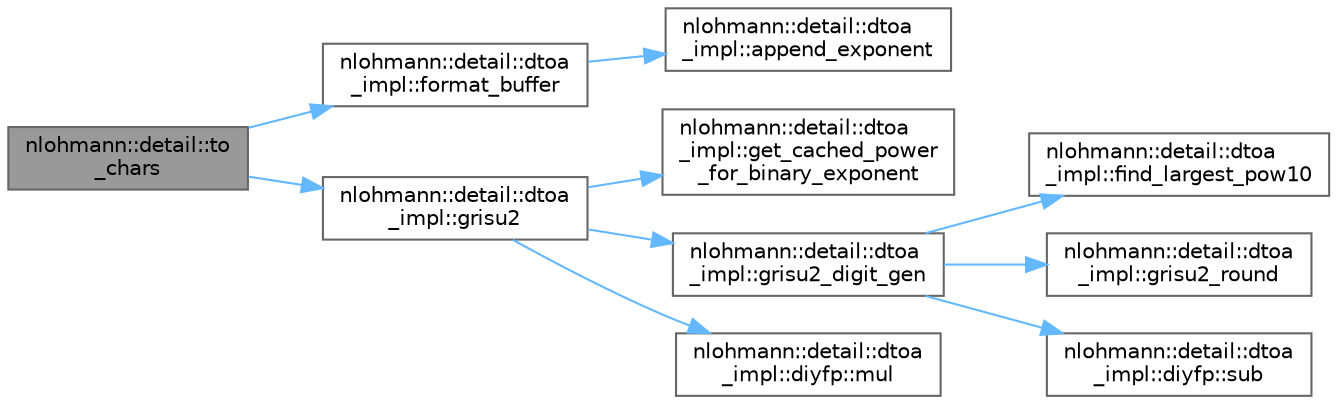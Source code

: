 digraph "nlohmann::detail::to_chars"
{
 // LATEX_PDF_SIZE
  bgcolor="transparent";
  edge [fontname=Helvetica,fontsize=10,labelfontname=Helvetica,labelfontsize=10];
  node [fontname=Helvetica,fontsize=10,shape=box,height=0.2,width=0.4];
  rankdir="LR";
  Node1 [label="nlohmann::detail::to\l_chars",height=0.2,width=0.4,color="gray40", fillcolor="grey60", style="filled", fontcolor="black",tooltip="generates a decimal representation of the floating-point number value in [first, last)."];
  Node1 -> Node2 [color="steelblue1",style="solid"];
  Node2 [label="nlohmann::detail::dtoa\l_impl::format_buffer",height=0.2,width=0.4,color="grey40", fillcolor="white", style="filled",URL="$a00479.html#a0986c3e015db045df89506436f19e07c",tooltip="prettify v = buf * 10^decimal_exponent"];
  Node2 -> Node3 [color="steelblue1",style="solid"];
  Node3 [label="nlohmann::detail::dtoa\l_impl::append_exponent",height=0.2,width=0.4,color="grey40", fillcolor="white", style="filled",URL="$a00479.html#a78ad745d14b79fc65714c9938981faf6",tooltip="appends a decimal representation of e to buf"];
  Node1 -> Node4 [color="steelblue1",style="solid"];
  Node4 [label="nlohmann::detail::dtoa\l_impl::grisu2",height=0.2,width=0.4,color="grey40", fillcolor="white", style="filled",URL="$a00479.html#a05b681dcb8569b9784c6dccfadb01633",tooltip=" "];
  Node4 -> Node5 [color="steelblue1",style="solid"];
  Node5 [label="nlohmann::detail::dtoa\l_impl::get_cached_power\l_for_binary_exponent",height=0.2,width=0.4,color="grey40", fillcolor="white", style="filled",URL="$a00479.html#adbf329a18c5cf854a3477327afd2200b",tooltip=" "];
  Node4 -> Node6 [color="steelblue1",style="solid"];
  Node6 [label="nlohmann::detail::dtoa\l_impl::grisu2_digit_gen",height=0.2,width=0.4,color="grey40", fillcolor="white", style="filled",URL="$a00479.html#a9b899c72b0e1e3dd46d75c2b4e6bcdfb",tooltip=" "];
  Node6 -> Node7 [color="steelblue1",style="solid"];
  Node7 [label="nlohmann::detail::dtoa\l_impl::find_largest_pow10",height=0.2,width=0.4,color="grey40", fillcolor="white", style="filled",URL="$a00479.html#a36ded358763b5dbcea9867660fbe4e28",tooltip=" "];
  Node6 -> Node8 [color="steelblue1",style="solid"];
  Node8 [label="nlohmann::detail::dtoa\l_impl::grisu2_round",height=0.2,width=0.4,color="grey40", fillcolor="white", style="filled",URL="$a00479.html#a5bc841e0bee12fd6489d49cf7bd07bb4",tooltip=" "];
  Node6 -> Node9 [color="steelblue1",style="solid"];
  Node9 [label="nlohmann::detail::dtoa\l_impl::diyfp::sub",height=0.2,width=0.4,color="grey40", fillcolor="white", style="filled",URL="$a02043.html#aeb26771af54ad73598c1a0430d65d884",tooltip="returns x - y"];
  Node4 -> Node10 [color="steelblue1",style="solid"];
  Node10 [label="nlohmann::detail::dtoa\l_impl::diyfp::mul",height=0.2,width=0.4,color="grey40", fillcolor="white", style="filled",URL="$a02043.html#aa5f250d12ce89c81fdb08900c6a823e8",tooltip="returns x * y"];
}
